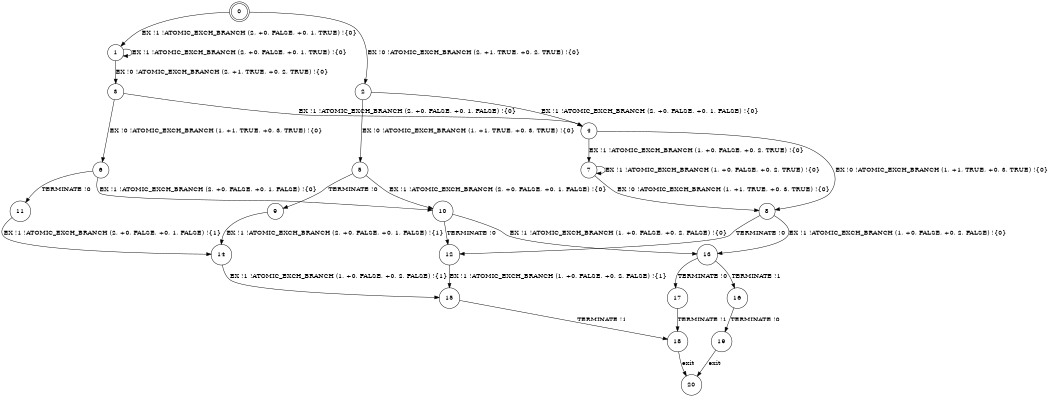 digraph BCG {
size = "7, 10.5";
center = TRUE;
node [shape = circle];
0 [peripheries = 2];
0 -> 1 [label = "EX !1 !ATOMIC_EXCH_BRANCH (2, +0, FALSE, +0, 1, TRUE) !{0}"];
0 -> 2 [label = "EX !0 !ATOMIC_EXCH_BRANCH (2, +1, TRUE, +0, 2, TRUE) !{0}"];
1 -> 3 [label = "EX !0 !ATOMIC_EXCH_BRANCH (2, +1, TRUE, +0, 2, TRUE) !{0}"];
1 -> 1 [label = "EX !1 !ATOMIC_EXCH_BRANCH (2, +0, FALSE, +0, 1, TRUE) !{0}"];
2 -> 4 [label = "EX !1 !ATOMIC_EXCH_BRANCH (2, +0, FALSE, +0, 1, FALSE) !{0}"];
2 -> 5 [label = "EX !0 !ATOMIC_EXCH_BRANCH (1, +1, TRUE, +0, 3, TRUE) !{0}"];
3 -> 4 [label = "EX !1 !ATOMIC_EXCH_BRANCH (2, +0, FALSE, +0, 1, FALSE) !{0}"];
3 -> 6 [label = "EX !0 !ATOMIC_EXCH_BRANCH (1, +1, TRUE, +0, 3, TRUE) !{0}"];
4 -> 7 [label = "EX !1 !ATOMIC_EXCH_BRANCH (1, +0, FALSE, +0, 2, TRUE) !{0}"];
4 -> 8 [label = "EX !0 !ATOMIC_EXCH_BRANCH (1, +1, TRUE, +0, 3, TRUE) !{0}"];
5 -> 9 [label = "TERMINATE !0"];
5 -> 10 [label = "EX !1 !ATOMIC_EXCH_BRANCH (2, +0, FALSE, +0, 1, FALSE) !{0}"];
6 -> 11 [label = "TERMINATE !0"];
6 -> 10 [label = "EX !1 !ATOMIC_EXCH_BRANCH (2, +0, FALSE, +0, 1, FALSE) !{0}"];
7 -> 7 [label = "EX !1 !ATOMIC_EXCH_BRANCH (1, +0, FALSE, +0, 2, TRUE) !{0}"];
7 -> 8 [label = "EX !0 !ATOMIC_EXCH_BRANCH (1, +1, TRUE, +0, 3, TRUE) !{0}"];
8 -> 12 [label = "TERMINATE !0"];
8 -> 13 [label = "EX !1 !ATOMIC_EXCH_BRANCH (1, +0, FALSE, +0, 2, FALSE) !{0}"];
9 -> 14 [label = "EX !1 !ATOMIC_EXCH_BRANCH (2, +0, FALSE, +0, 1, FALSE) !{1}"];
10 -> 12 [label = "TERMINATE !0"];
10 -> 13 [label = "EX !1 !ATOMIC_EXCH_BRANCH (1, +0, FALSE, +0, 2, FALSE) !{0}"];
11 -> 14 [label = "EX !1 !ATOMIC_EXCH_BRANCH (2, +0, FALSE, +0, 1, FALSE) !{1}"];
12 -> 15 [label = "EX !1 !ATOMIC_EXCH_BRANCH (1, +0, FALSE, +0, 2, FALSE) !{1}"];
13 -> 16 [label = "TERMINATE !1"];
13 -> 17 [label = "TERMINATE !0"];
14 -> 15 [label = "EX !1 !ATOMIC_EXCH_BRANCH (1, +0, FALSE, +0, 2, FALSE) !{1}"];
15 -> 18 [label = "TERMINATE !1"];
16 -> 19 [label = "TERMINATE !0"];
17 -> 18 [label = "TERMINATE !1"];
18 -> 20 [label = "exit"];
19 -> 20 [label = "exit"];
}
